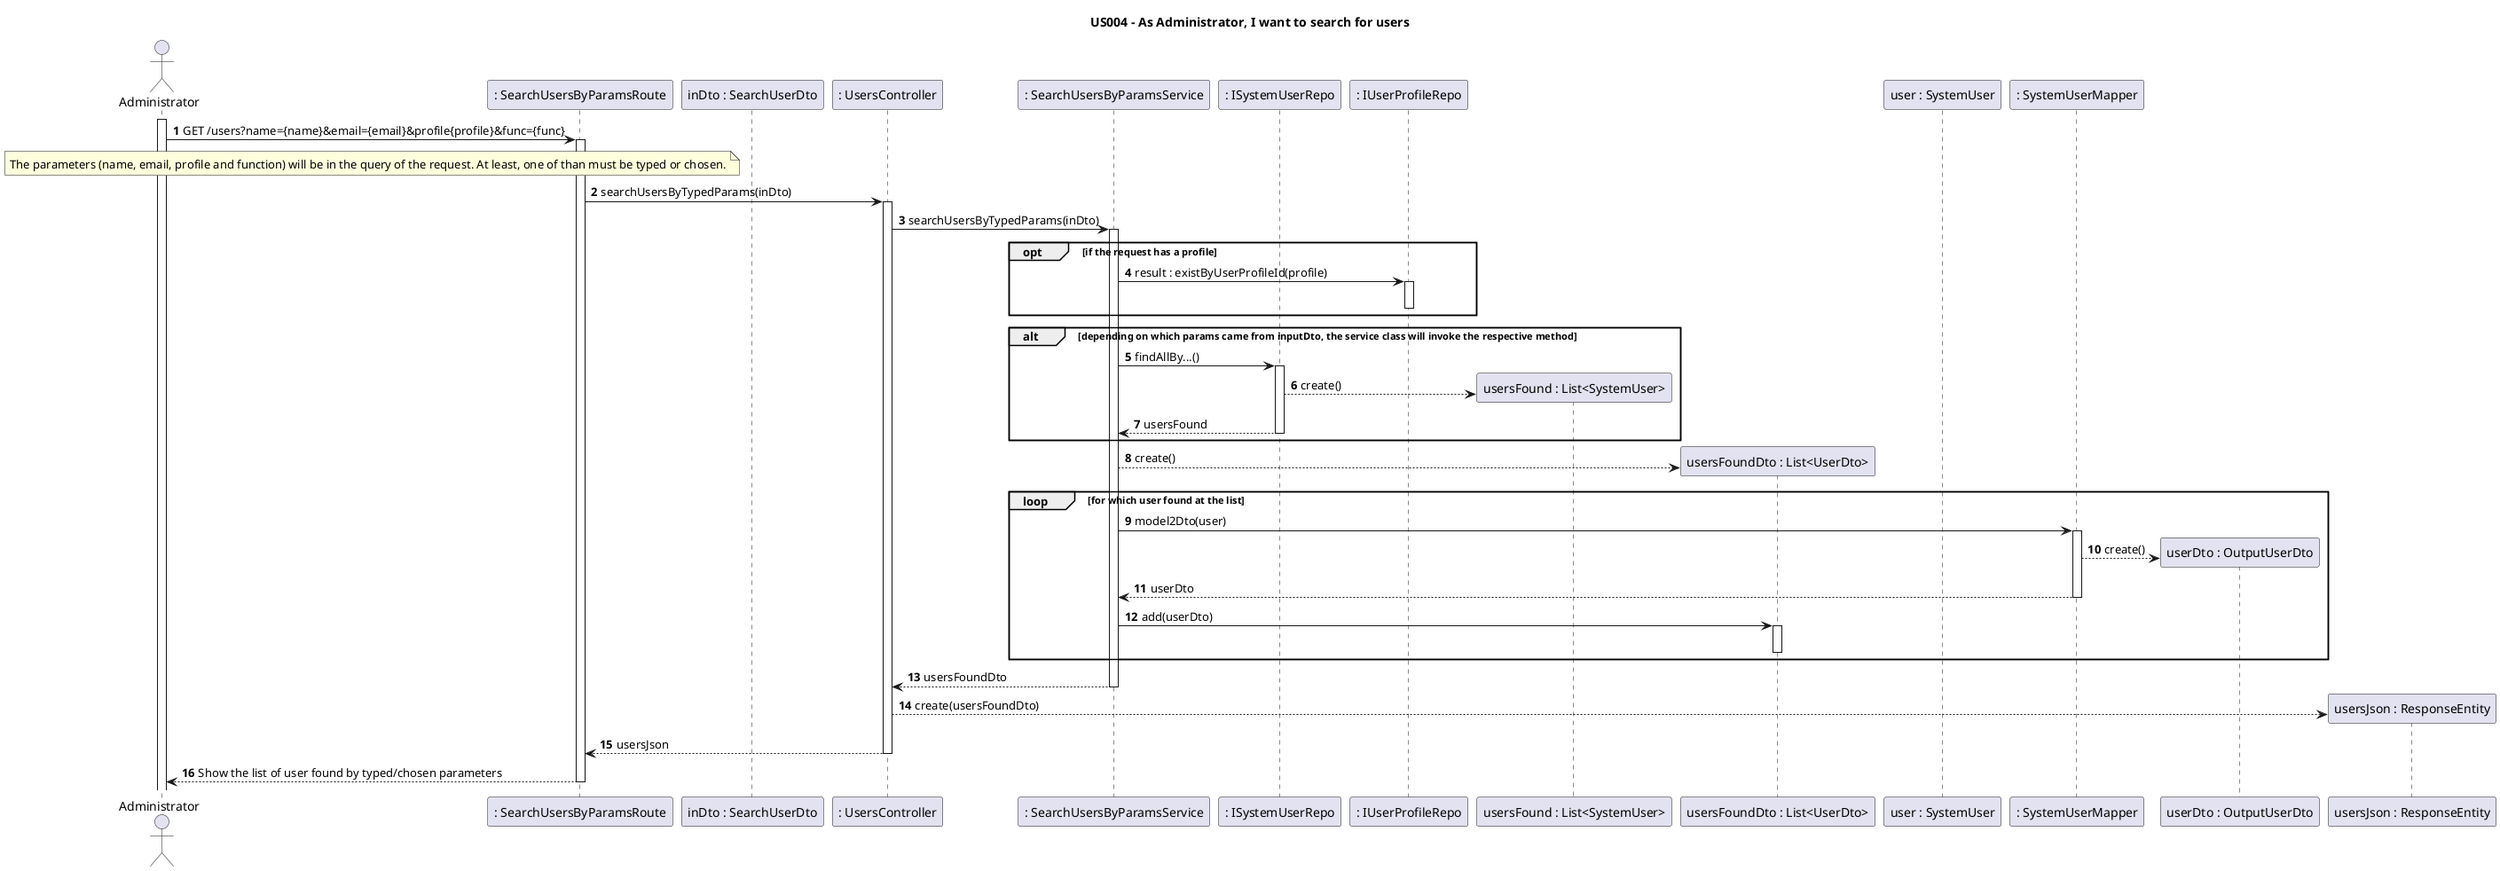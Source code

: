 @startuml
'https://plantuml.com/sequence-diagram

title US004 - As Administrator, I want to search for users

autonumber

actor Administrator as actor
participant ": SearchUsersByParamsRoute" as route
participant "inDto : SearchUserDto" as dataDto
participant ": UsersController" as ctrl
participant ": SearchUsersByParamsService" as srv
participant ": ISystemUserRepo" as userStore
participant ": IUserProfileRepo" as profileStore
participant "usersFound : List<SystemUser>" as users
participant "usersFoundDto : List<UserDto>" as usersDto
participant "user : SystemUser" as user
participant ": SystemUserMapper" as map
participant "userDto : OutputUserDto" as dto
participant "usersJson : ResponseEntity" as listJson

activate actor
autoactivate on

actor -> route : GET /users?name={name}&email={email}&profile{profile}&func={func}
note over actor, route : The parameters (name, email, profile and function) will be in the query of the request. At least, one of than must be typed or chosen.
route -> ctrl: searchUsersByTypedParams(inDto)
ctrl -> srv: searchUsersByTypedParams(inDto)
opt if the request has a profile
srv -> profileStore: result : existByUserProfileId(profile)
deactivate
end
alt depending on which params came from inputDto, the service class will invoke the respective method
srv -> userStore: findAllBy...()
userStore --> users**: create()
userStore --> srv: usersFound
end
srv --> usersDto**: create()
loop for which user found at the list
srv -> map: model2Dto(user)
map --> dto**: create()
map --> srv: userDto
srv -> usersDto: add(userDto)
deactivate
end
srv --> ctrl: usersFoundDto
ctrl --> listJson**: create(usersFoundDto)
ctrl --> route: usersJson
route --> actor: Show the list of user found by typed/chosen parameters


@enduml